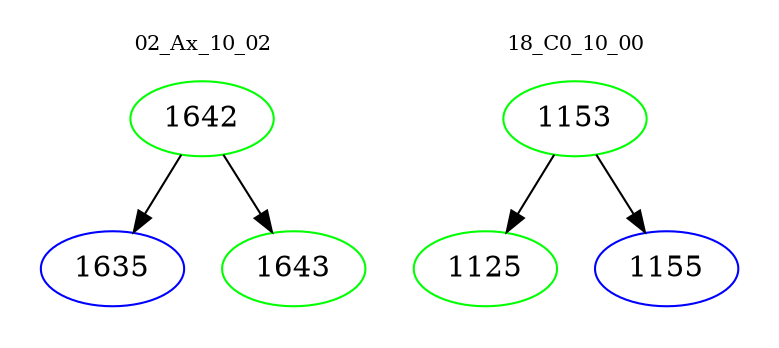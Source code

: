 digraph{
subgraph cluster_0 {
color = white
label = "02_Ax_10_02";
fontsize=10;
T0_1642 [label="1642", color="green"]
T0_1642 -> T0_1635 [color="black"]
T0_1635 [label="1635", color="blue"]
T0_1642 -> T0_1643 [color="black"]
T0_1643 [label="1643", color="green"]
}
subgraph cluster_1 {
color = white
label = "18_C0_10_00";
fontsize=10;
T1_1153 [label="1153", color="green"]
T1_1153 -> T1_1125 [color="black"]
T1_1125 [label="1125", color="green"]
T1_1153 -> T1_1155 [color="black"]
T1_1155 [label="1155", color="blue"]
}
}

